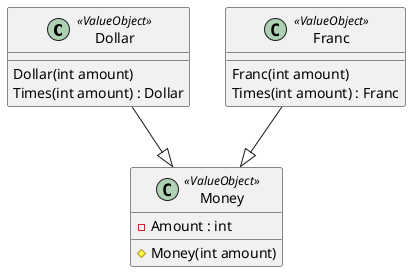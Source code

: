 @startuml
class Dollar <<ValueObject>>
{
    Dollar(int amount)
    Times(int amount) : Dollar
}

class Franc <<ValueObject>>
{
    Franc(int amount)
    Times(int amount) : Franc
}

class Money <<ValueObject>>
{
    -Amount : int
    #Money(int amount)
}
Dollar --|> Money
Franc --|> Money
@enduml